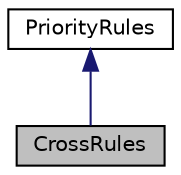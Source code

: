 digraph "CrossRules"
{
  edge [fontname="Helvetica",fontsize="10",labelfontname="Helvetica",labelfontsize="10"];
  node [fontname="Helvetica",fontsize="10",shape=record];
  Node1 [label="CrossRules",height=0.2,width=0.4,color="black", fillcolor="grey75", style="filled" fontcolor="black"];
  Node2 -> Node1 [dir="back",color="midnightblue",fontsize="10",style="solid",fontname="Helvetica"];
  Node2 [label="PriorityRules",height=0.2,width=0.4,color="black", fillcolor="white", style="filled",URL="$class_priority_rules.html",tooltip="Klasa bazowa dla CrossRules. Dwustopniowa herarchia klas umożliwia późniejszy rozwój. Np. dodanie sygnalizacji świetlnej."];
}
